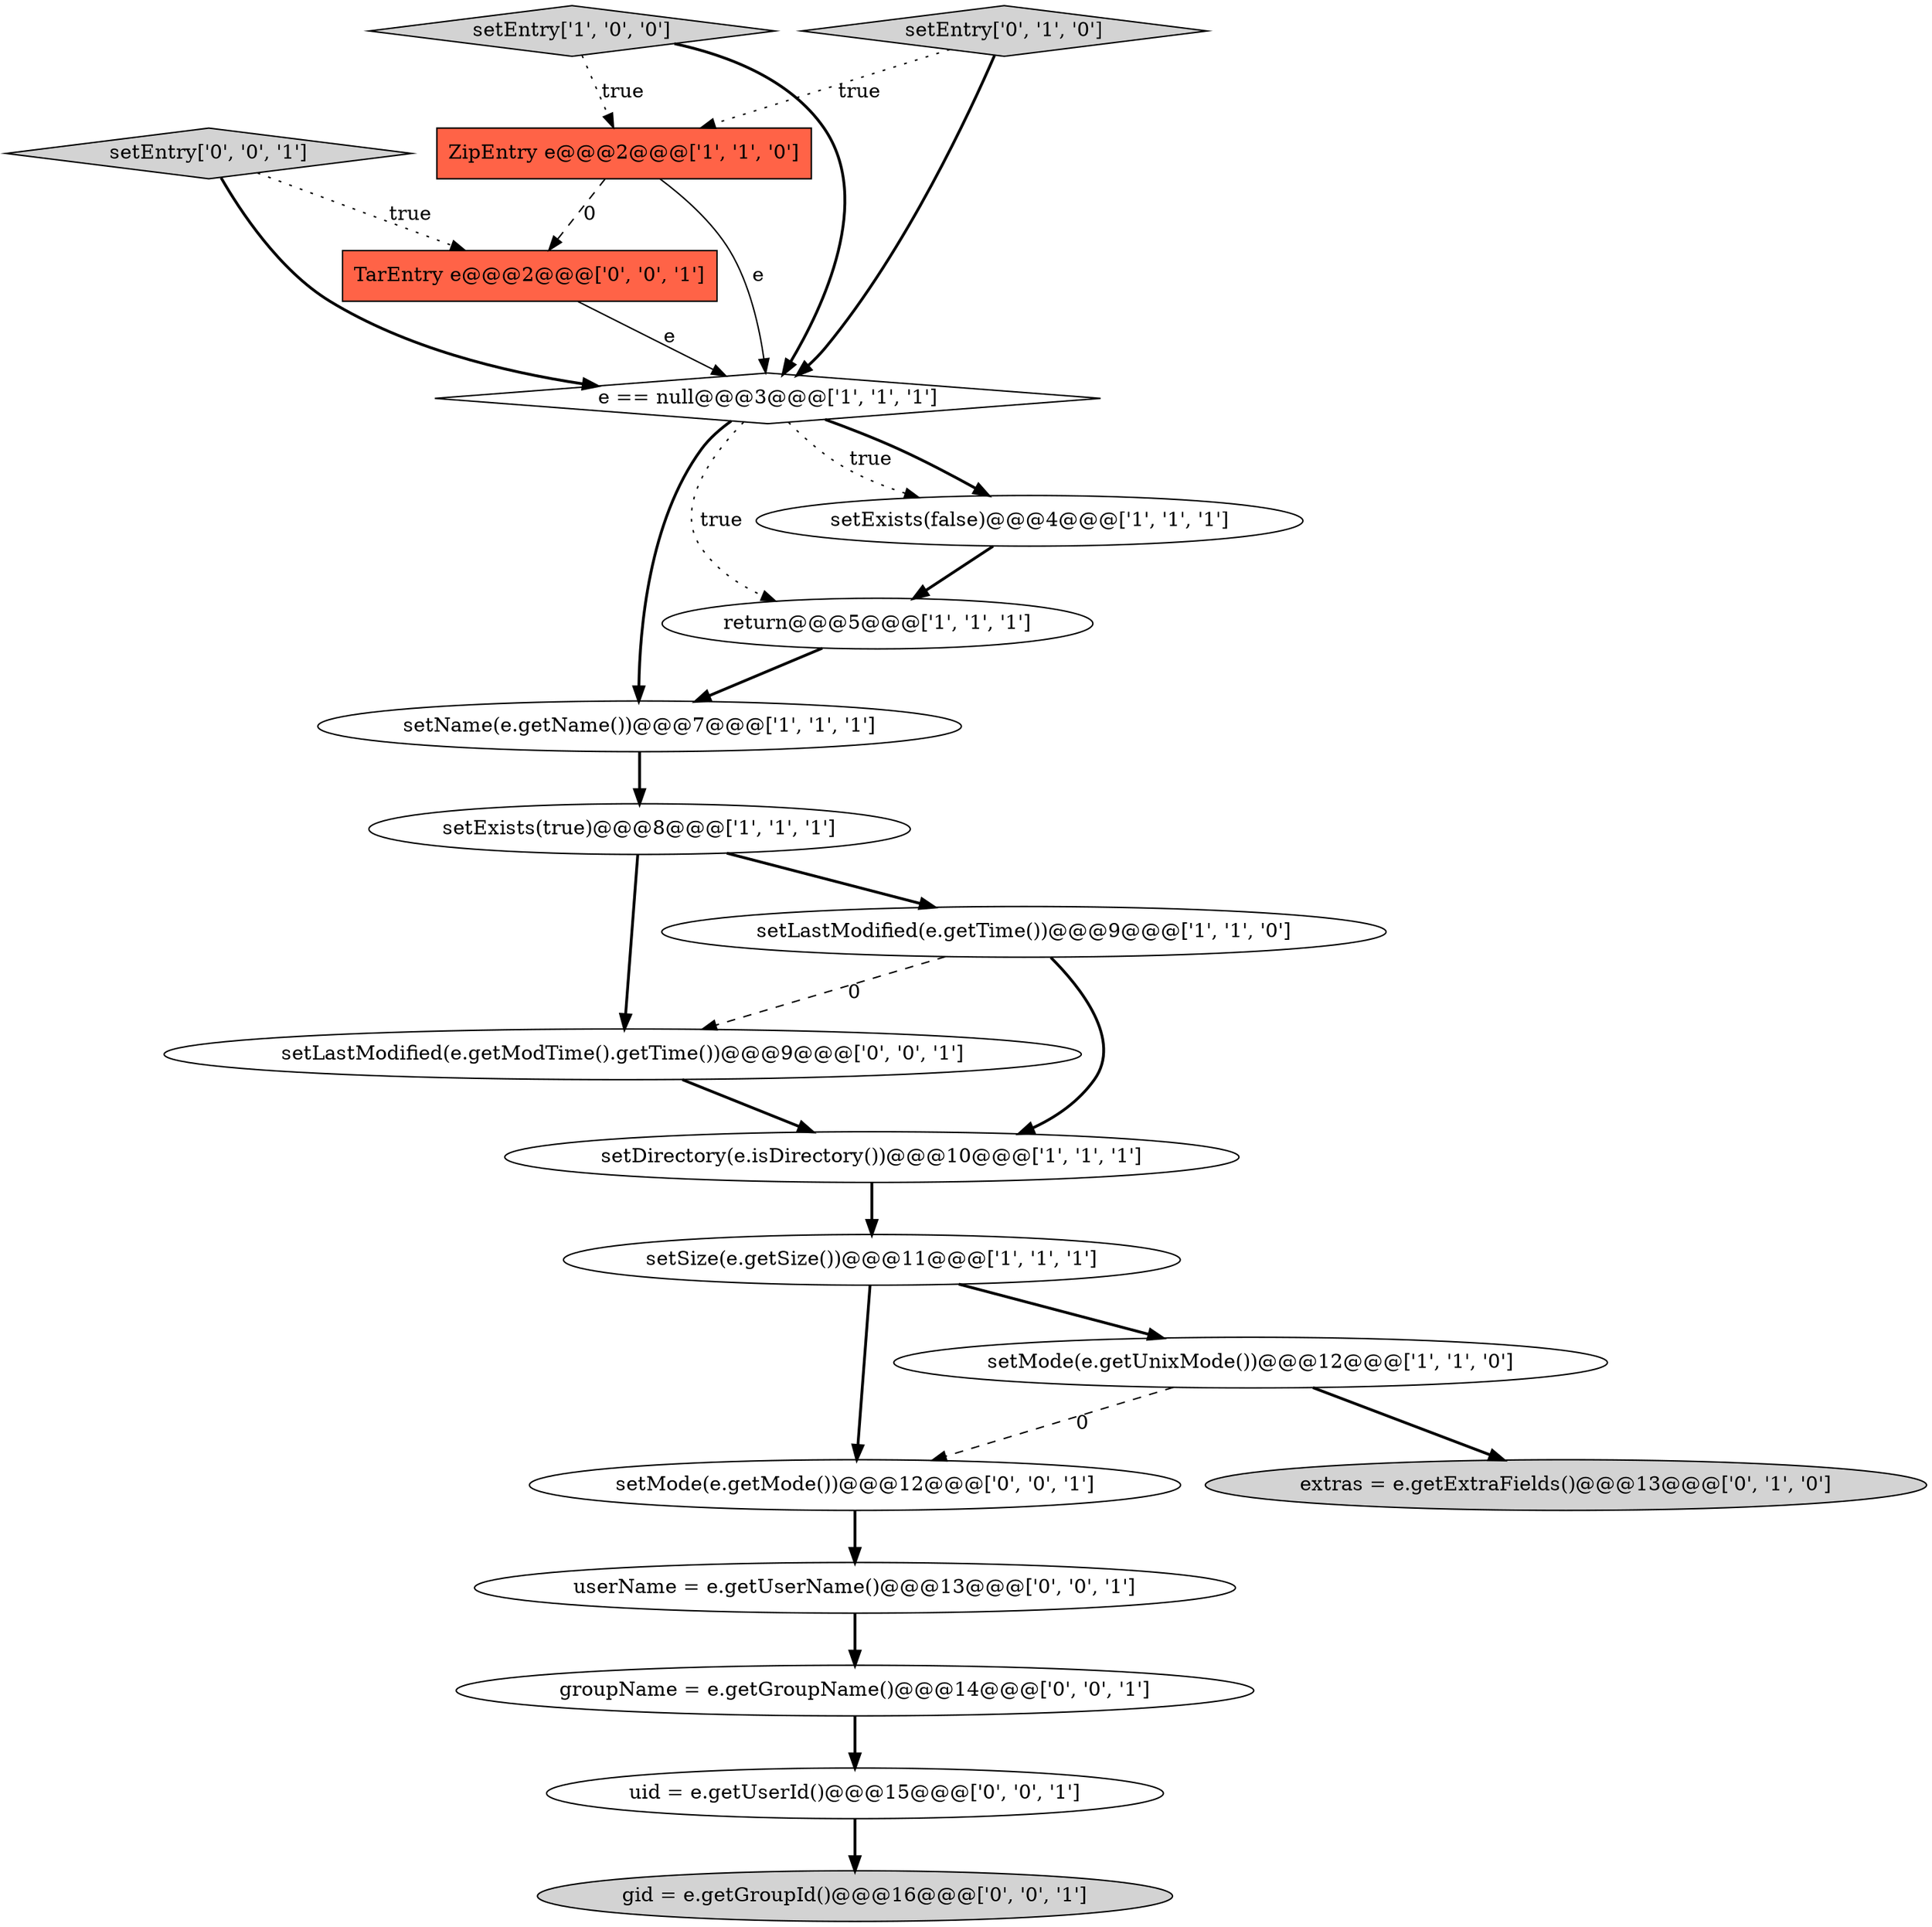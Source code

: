 digraph {
15 [style = filled, label = "setEntry['0', '0', '1']", fillcolor = lightgray, shape = diamond image = "AAA0AAABBB3BBB"];
1 [style = filled, label = "setEntry['1', '0', '0']", fillcolor = lightgray, shape = diamond image = "AAA0AAABBB1BBB"];
5 [style = filled, label = "ZipEntry e@@@2@@@['1', '1', '0']", fillcolor = tomato, shape = box image = "AAA0AAABBB1BBB"];
12 [style = filled, label = "setEntry['0', '1', '0']", fillcolor = lightgray, shape = diamond image = "AAA0AAABBB2BBB"];
20 [style = filled, label = "TarEntry e@@@2@@@['0', '0', '1']", fillcolor = tomato, shape = box image = "AAA0AAABBB3BBB"];
3 [style = filled, label = "setExists(false)@@@4@@@['1', '1', '1']", fillcolor = white, shape = ellipse image = "AAA0AAABBB1BBB"];
10 [style = filled, label = "setSize(e.getSize())@@@11@@@['1', '1', '1']", fillcolor = white, shape = ellipse image = "AAA0AAABBB1BBB"];
4 [style = filled, label = "setExists(true)@@@8@@@['1', '1', '1']", fillcolor = white, shape = ellipse image = "AAA0AAABBB1BBB"];
11 [style = filled, label = "extras = e.getExtraFields()@@@13@@@['0', '1', '0']", fillcolor = lightgray, shape = ellipse image = "AAA1AAABBB2BBB"];
13 [style = filled, label = "setLastModified(e.getModTime().getTime())@@@9@@@['0', '0', '1']", fillcolor = white, shape = ellipse image = "AAA0AAABBB3BBB"];
18 [style = filled, label = "uid = e.getUserId()@@@15@@@['0', '0', '1']", fillcolor = white, shape = ellipse image = "AAA0AAABBB3BBB"];
6 [style = filled, label = "setDirectory(e.isDirectory())@@@10@@@['1', '1', '1']", fillcolor = white, shape = ellipse image = "AAA0AAABBB1BBB"];
16 [style = filled, label = "userName = e.getUserName()@@@13@@@['0', '0', '1']", fillcolor = white, shape = ellipse image = "AAA0AAABBB3BBB"];
17 [style = filled, label = "groupName = e.getGroupName()@@@14@@@['0', '0', '1']", fillcolor = white, shape = ellipse image = "AAA0AAABBB3BBB"];
8 [style = filled, label = "setLastModified(e.getTime())@@@9@@@['1', '1', '0']", fillcolor = white, shape = ellipse image = "AAA0AAABBB1BBB"];
9 [style = filled, label = "e == null@@@3@@@['1', '1', '1']", fillcolor = white, shape = diamond image = "AAA0AAABBB1BBB"];
7 [style = filled, label = "setName(e.getName())@@@7@@@['1', '1', '1']", fillcolor = white, shape = ellipse image = "AAA0AAABBB1BBB"];
14 [style = filled, label = "gid = e.getGroupId()@@@16@@@['0', '0', '1']", fillcolor = lightgray, shape = ellipse image = "AAA0AAABBB3BBB"];
19 [style = filled, label = "setMode(e.getMode())@@@12@@@['0', '0', '1']", fillcolor = white, shape = ellipse image = "AAA0AAABBB3BBB"];
2 [style = filled, label = "return@@@5@@@['1', '1', '1']", fillcolor = white, shape = ellipse image = "AAA0AAABBB1BBB"];
0 [style = filled, label = "setMode(e.getUnixMode())@@@12@@@['1', '1', '0']", fillcolor = white, shape = ellipse image = "AAA0AAABBB1BBB"];
0->19 [style = dashed, label="0"];
1->9 [style = bold, label=""];
15->9 [style = bold, label=""];
3->2 [style = bold, label=""];
2->7 [style = bold, label=""];
17->18 [style = bold, label=""];
5->9 [style = solid, label="e"];
9->3 [style = bold, label=""];
13->6 [style = bold, label=""];
8->13 [style = dashed, label="0"];
4->8 [style = bold, label=""];
8->6 [style = bold, label=""];
9->2 [style = dotted, label="true"];
0->11 [style = bold, label=""];
12->5 [style = dotted, label="true"];
10->19 [style = bold, label=""];
6->10 [style = bold, label=""];
12->9 [style = bold, label=""];
19->16 [style = bold, label=""];
1->5 [style = dotted, label="true"];
7->4 [style = bold, label=""];
15->20 [style = dotted, label="true"];
5->20 [style = dashed, label="0"];
4->13 [style = bold, label=""];
9->3 [style = dotted, label="true"];
16->17 [style = bold, label=""];
18->14 [style = bold, label=""];
20->9 [style = solid, label="e"];
10->0 [style = bold, label=""];
9->7 [style = bold, label=""];
}
